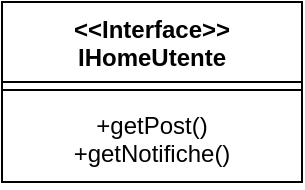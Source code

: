 <mxfile version="21.3.4" type="github">
  <diagram name="Pagina-1" id="WEIXGsba5oYrV0iFf7vT">
    <mxGraphModel dx="435" dy="795" grid="1" gridSize="10" guides="1" tooltips="1" connect="1" arrows="1" fold="1" page="1" pageScale="1" pageWidth="827" pageHeight="1169" math="0" shadow="0">
      <root>
        <mxCell id="0" />
        <mxCell id="1" parent="0" />
        <mxCell id="svR1ZcD99htK7IwrSfZX-1" value="&lt;div&gt;&amp;lt;&amp;lt;Interface&amp;gt;&amp;gt;&lt;/div&gt;&lt;div&gt;IHomeUtente&lt;br&gt;&lt;/div&gt;" style="swimlane;fontStyle=1;align=center;verticalAlign=top;childLayout=stackLayout;horizontal=1;startSize=40;horizontalStack=0;resizeParent=1;resizeParentMax=0;resizeLast=0;collapsible=1;marginBottom=0;whiteSpace=wrap;html=1;" vertex="1" parent="1">
          <mxGeometry x="60" y="180" width="150" height="90" as="geometry" />
        </mxCell>
        <mxCell id="svR1ZcD99htK7IwrSfZX-2" value="" style="line;strokeWidth=1;fillColor=none;align=left;verticalAlign=middle;spacingTop=-1;spacingLeft=3;spacingRight=3;rotatable=0;labelPosition=right;points=[];portConstraint=eastwest;strokeColor=inherit;" vertex="1" parent="svR1ZcD99htK7IwrSfZX-1">
          <mxGeometry y="40" width="150" height="8" as="geometry" />
        </mxCell>
        <mxCell id="svR1ZcD99htK7IwrSfZX-3" value="&lt;div&gt;+getPost()&lt;/div&gt;&lt;div&gt;+getNotifiche()&lt;br&gt;&lt;/div&gt;" style="text;strokeColor=none;fillColor=none;align=center;verticalAlign=top;spacingLeft=4;spacingRight=4;overflow=hidden;rotatable=0;points=[[0,0.5],[1,0.5]];portConstraint=eastwest;whiteSpace=wrap;html=1;" vertex="1" parent="svR1ZcD99htK7IwrSfZX-1">
          <mxGeometry y="48" width="150" height="42" as="geometry" />
        </mxCell>
      </root>
    </mxGraphModel>
  </diagram>
</mxfile>
